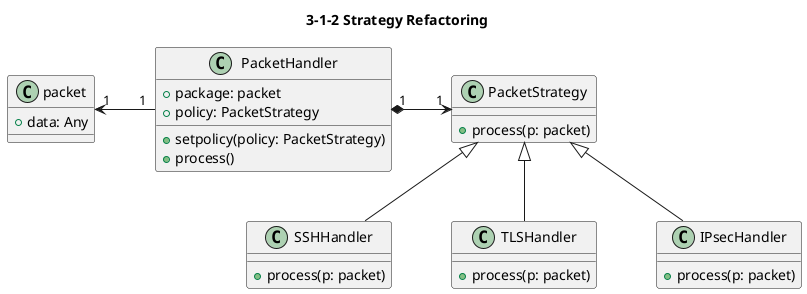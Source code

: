 @startuml
' Settings
' ============================

' use +,#,- instead of icons
'skinparam classAttributeIconSize 0

' horizontal distance in px
skinparam nodesep 60 

' vertical distance in px
skinparam ranksep 50

' use only straight lines (ortho/polyline)
'skinparam linetype polyline

' title
title 3-1-2 Strategy Refactoring



' Abstract Classes
' ============================
class PacketHandler{
    +package: packet
    +policy: PacketStrategy

    +setpolicy(policy: PacketStrategy)
    +process()
}

class PacketStrategy{
    +process(p: packet)
}

' Concrete Classes
' ============================
class packet{
    +data: Any
}

class SSHHandler{
    +process(p: packet)
}

class TLSHandler{
    +process(p: packet)
}

class IPsecHandler{
    +process(p: packet)
}


' Relations
' ================================
PacketHandler "1" *-r-> "1" PacketStrategy
PacketHandler "1" -l-> "1" packet

SSHHandler -u-|> PacketStrategy
TLSHandler -u-|> PacketStrategy
IPsecHandler -u-|> PacketStrategy
@enduml